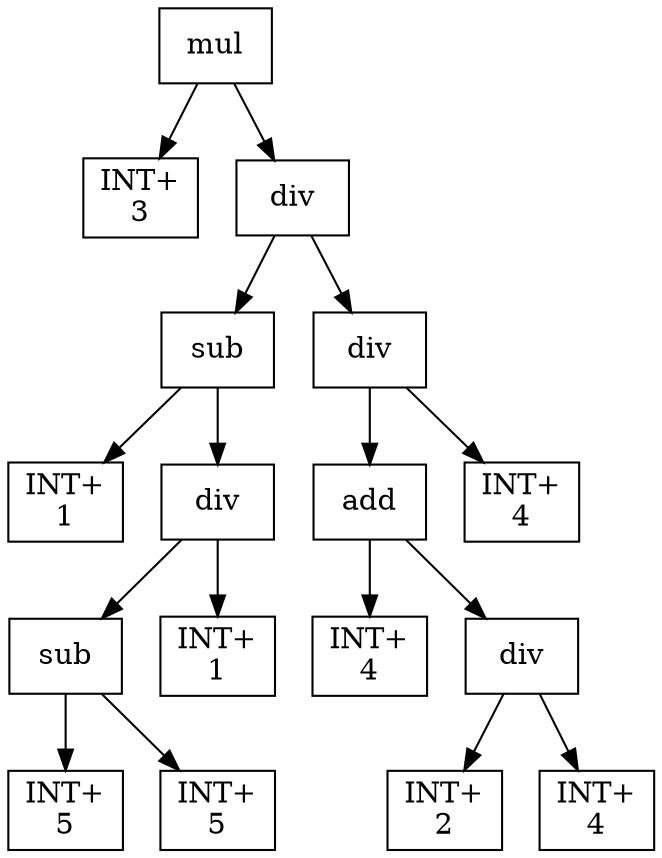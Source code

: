 digraph expr {
  node [shape=box];
  n1 [label="mul"];
  n2 [label="INT+\n3"];
  n3 [label="div"];
  n4 [label="sub"];
  n5 [label="INT+\n1"];
  n6 [label="div"];
  n7 [label="sub"];
  n8 [label="INT+\n5"];
  n9 [label="INT+\n5"];
  n7 -> n8;
  n7 -> n9;
  n10 [label="INT+\n1"];
  n6 -> n7;
  n6 -> n10;
  n4 -> n5;
  n4 -> n6;
  n11 [label="div"];
  n12 [label="add"];
  n13 [label="INT+\n4"];
  n14 [label="div"];
  n15 [label="INT+\n2"];
  n16 [label="INT+\n4"];
  n14 -> n15;
  n14 -> n16;
  n12 -> n13;
  n12 -> n14;
  n17 [label="INT+\n4"];
  n11 -> n12;
  n11 -> n17;
  n3 -> n4;
  n3 -> n11;
  n1 -> n2;
  n1 -> n3;
}